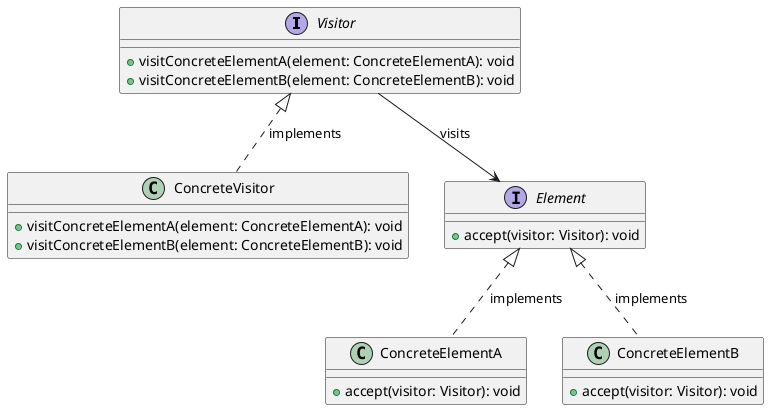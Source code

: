 @startuml VisitorPatternClassDiagram

' Visitor interface
interface Visitor {
  +visitConcreteElementA(element: ConcreteElementA): void
  +visitConcreteElementB(element: ConcreteElementB): void
}

' ConcreteVisitor class
class ConcreteVisitor {
  +visitConcreteElementA(element: ConcreteElementA): void
  +visitConcreteElementB(element: ConcreteElementB): void
}

' Element interface
interface Element {
  +accept(visitor: Visitor): void
}

' ConcreteElementA class
class ConcreteElementA {
  +accept(visitor: Visitor): void
}

' ConcreteElementB class
class ConcreteElementB {
  +accept(visitor: Visitor): void
}

' Relationships
Visitor <|.. ConcreteVisitor : implements
Element <|.. ConcreteElementA : implements
Element <|.. ConcreteElementB : implements
Visitor --> Element : visits

@enduml
